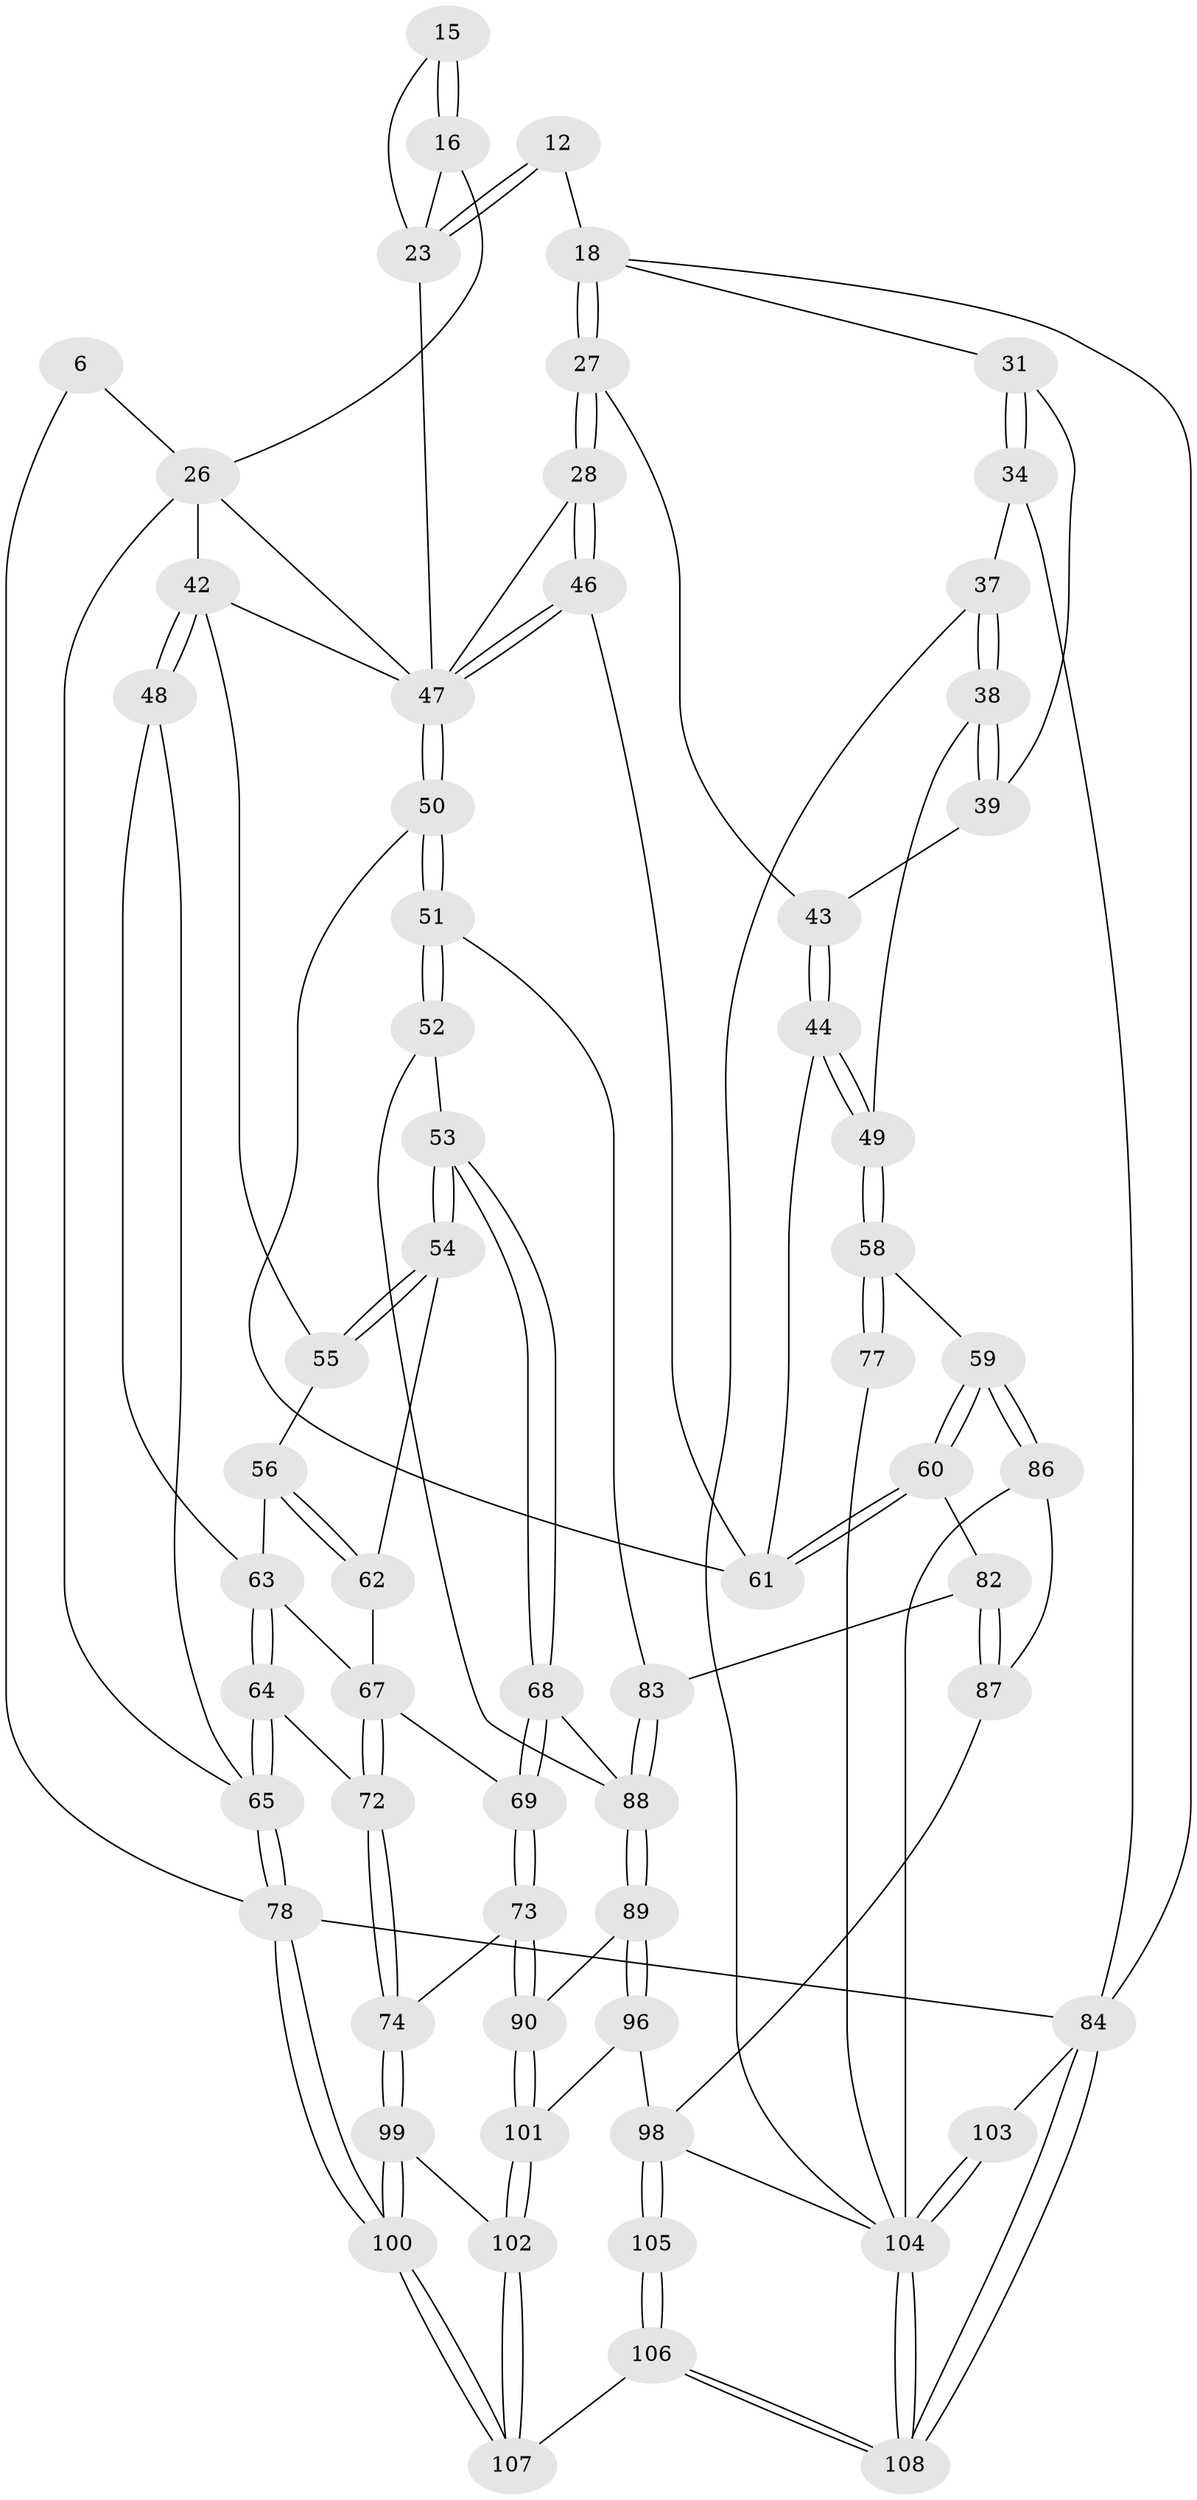 // original degree distribution, {3: 0.018518518518518517, 5: 0.5370370370370371, 6: 0.21296296296296297, 4: 0.23148148148148148}
// Generated by graph-tools (version 1.1) at 2025/04/03/04/25 22:04:45]
// undirected, 64 vertices, 152 edges
graph export_dot {
graph [start="1"]
  node [color=gray90,style=filled];
  6 [pos="+0.15216503454094335+0"];
  12 [pos="+0.42921691324478944+0.12396858607542681",super="+11+2"];
  15 [pos="+0.31539073600682777+0.10800937492120476"];
  16 [pos="+0.2278692674064343+0.19297585801550568",super="+9+8"];
  18 [pos="+0.6780538060612032+0",super="+17"];
  23 [pos="+0.4276560724356197+0.14806482161543189",super="+14+13"];
  26 [pos="+0.22115322115110234+0.22980145240949867",super="+22+21+10"];
  27 [pos="+0.6313622627275229+0.13842064596651488"];
  28 [pos="+0.4998763668314802+0.26254944795158486"];
  31 [pos="+0.8666208482125649+0.1661870311870834"];
  34 [pos="+1+0.1061279372657662"];
  37 [pos="+1+0.37293007896427005"];
  38 [pos="+1+0.3879769065661288"];
  39 [pos="+0.9545104343219258+0.34676380882087626",super="+32"];
  42 [pos="+0.16101246008061323+0.3318114834963527",super="+41+29+30"];
  43 [pos="+0.7465094758509834+0.35511298256722446",super="+33"];
  44 [pos="+0.7387617625944747+0.3676524694042406"];
  46 [pos="+0.5045012003423509+0.3075046841136241"];
  47 [pos="+0.4837505099044818+0.35569898300060904",super="+40"];
  48 [pos="+0.11942600465095023+0.365985172341064",super="+35"];
  49 [pos="+0.8445337182390533+0.4947922672204673"];
  50 [pos="+0.4897472165566674+0.45491016827824265"];
  51 [pos="+0.48942041528696184+0.4558924609023279"];
  52 [pos="+0.3692845892727427+0.5466983150684958"];
  53 [pos="+0.3620797967762999+0.5499338038987895"];
  54 [pos="+0.3311499861610798+0.5233608297502098"];
  55 [pos="+0.29500947318576193+0.40845787478591944"];
  56 [pos="+0.25028252133608997+0.4862165134596466"];
  58 [pos="+0.8164048768055653+0.5889992835296117"];
  59 [pos="+0.7499504481698239+0.6105384440143099"];
  60 [pos="+0.6954778263673467+0.5754514943617824"];
  61 [pos="+0.6592706718563488+0.500858108234292",super="+45"];
  62 [pos="+0.2546554805052952+0.5116031731740223"];
  63 [pos="+0.11133426921025254+0.48491987390577496",super="+57"];
  64 [pos="+0+0.6245826283602052"];
  65 [pos="+0+0.6344293474026901",super="+36+19"];
  67 [pos="+0.1362374656393141+0.5156924781738063",super="+66"];
  68 [pos="+0.3298802015226174+0.620390393423903"];
  69 [pos="+0.26941058314796856+0.6787815142621799"];
  72 [pos="+0.12160659305621736+0.7081266439245171"];
  73 [pos="+0.2622456653499539+0.6975484957302119"];
  74 [pos="+0.1250549652274436+0.7111330136420927"];
  77 [pos="+0.9113349677747085+0.6650226899873458"];
  78 [pos="+0+1",super="+5"];
  82 [pos="+0.5697635108850748+0.7183210619241258",super="+70"];
  83 [pos="+0.4956344236917189+0.7097406375142082",super="+79"];
  84 [pos="+1+1",super="+4"];
  86 [pos="+0.7135736046705579+0.6863802995497108"];
  87 [pos="+0.5881352327418844+0.7283494232358473"];
  88 [pos="+0.4939931210506846+0.7108455775628908",super="+81+80"];
  89 [pos="+0.47902887046611964+0.7282627277019739"];
  90 [pos="+0.30630100521019904+0.7695931904584876"];
  96 [pos="+0.47921789648863217+0.8687419760124035"];
  98 [pos="+0.6773240732067564+0.8700196312460933",super="+95"];
  99 [pos="+0.10570595691744102+0.7896648747300002"];
  100 [pos="+0+1"];
  101 [pos="+0.30743332195217354+0.7981611145543653"];
  102 [pos="+0.2705084399287674+0.9138867735461289"];
  103 [pos="+0.9522482077800847+0.856787745650051",super="+85"];
  104 [pos="+0.9204970088015936+1",super="+97+92+93"];
  105 [pos="+0.5137718743346532+0.9910801292339102"];
  106 [pos="+0.4682338099087162+1"];
  107 [pos="+0.25733758101881554+1"];
  108 [pos="+0.9329690647632572+1"];
  6 -- 78;
  6 -- 26;
  12 -- 23 [weight=3];
  12 -- 23;
  12 -- 18 [weight=2];
  15 -- 16 [weight=2];
  15 -- 16;
  15 -- 23;
  16 -- 23;
  16 -- 26 [weight=2];
  18 -- 27;
  18 -- 27;
  18 -- 31;
  18 -- 84;
  23 -- 47;
  26 -- 42 [weight=2];
  26 -- 65;
  26 -- 47;
  27 -- 28;
  27 -- 28;
  27 -- 43;
  28 -- 46;
  28 -- 46;
  28 -- 47;
  31 -- 34;
  31 -- 34;
  31 -- 39;
  34 -- 37;
  34 -- 84;
  37 -- 38;
  37 -- 38;
  37 -- 104;
  38 -- 39;
  38 -- 39;
  38 -- 49;
  39 -- 43 [weight=2];
  42 -- 48 [weight=2];
  42 -- 48;
  42 -- 55;
  42 -- 47;
  43 -- 44;
  43 -- 44;
  44 -- 49;
  44 -- 49;
  44 -- 61;
  46 -- 47;
  46 -- 47;
  46 -- 61;
  47 -- 50;
  47 -- 50;
  48 -- 65;
  48 -- 63;
  49 -- 58;
  49 -- 58;
  50 -- 51;
  50 -- 51;
  50 -- 61;
  51 -- 52;
  51 -- 52;
  51 -- 83;
  52 -- 53;
  52 -- 88;
  53 -- 54;
  53 -- 54;
  53 -- 68;
  53 -- 68;
  54 -- 55;
  54 -- 55;
  54 -- 62;
  55 -- 56;
  56 -- 62;
  56 -- 62;
  56 -- 63;
  58 -- 59;
  58 -- 77;
  58 -- 77;
  59 -- 60;
  59 -- 60;
  59 -- 86;
  59 -- 86;
  60 -- 61;
  60 -- 61;
  60 -- 82;
  62 -- 67;
  63 -- 64;
  63 -- 64;
  63 -- 67;
  64 -- 65;
  64 -- 65;
  64 -- 72;
  65 -- 78 [weight=2];
  65 -- 78;
  67 -- 72;
  67 -- 72;
  67 -- 69;
  68 -- 69;
  68 -- 69;
  68 -- 88;
  69 -- 73;
  69 -- 73;
  72 -- 74;
  72 -- 74;
  73 -- 74;
  73 -- 90;
  73 -- 90;
  74 -- 99;
  74 -- 99;
  77 -- 104 [weight=2];
  78 -- 100;
  78 -- 100;
  78 -- 84 [weight=2];
  82 -- 83 [weight=2];
  82 -- 87;
  82 -- 87;
  83 -- 88 [weight=2];
  83 -- 88;
  84 -- 108;
  84 -- 108;
  84 -- 103;
  86 -- 87;
  86 -- 104;
  87 -- 98;
  88 -- 89;
  88 -- 89;
  89 -- 90;
  89 -- 96;
  89 -- 96;
  90 -- 101;
  90 -- 101;
  96 -- 101;
  96 -- 98;
  98 -- 105 [weight=2];
  98 -- 105;
  98 -- 104;
  99 -- 100;
  99 -- 100;
  99 -- 102;
  100 -- 107;
  100 -- 107;
  101 -- 102;
  101 -- 102;
  102 -- 107;
  102 -- 107;
  103 -- 104 [weight=3];
  103 -- 104;
  104 -- 108;
  104 -- 108;
  105 -- 106;
  105 -- 106;
  106 -- 107;
  106 -- 108;
  106 -- 108;
}

